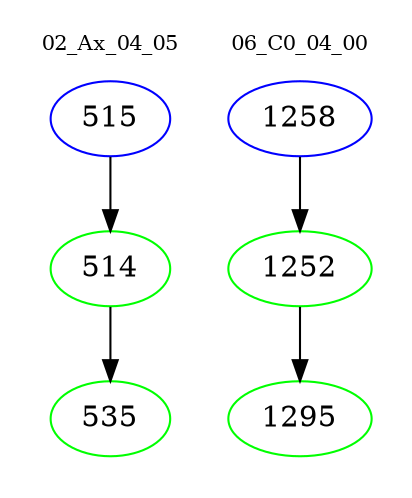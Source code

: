 digraph{
subgraph cluster_0 {
color = white
label = "02_Ax_04_05";
fontsize=10;
T0_515 [label="515", color="blue"]
T0_515 -> T0_514 [color="black"]
T0_514 [label="514", color="green"]
T0_514 -> T0_535 [color="black"]
T0_535 [label="535", color="green"]
}
subgraph cluster_1 {
color = white
label = "06_C0_04_00";
fontsize=10;
T1_1258 [label="1258", color="blue"]
T1_1258 -> T1_1252 [color="black"]
T1_1252 [label="1252", color="green"]
T1_1252 -> T1_1295 [color="black"]
T1_1295 [label="1295", color="green"]
}
}
